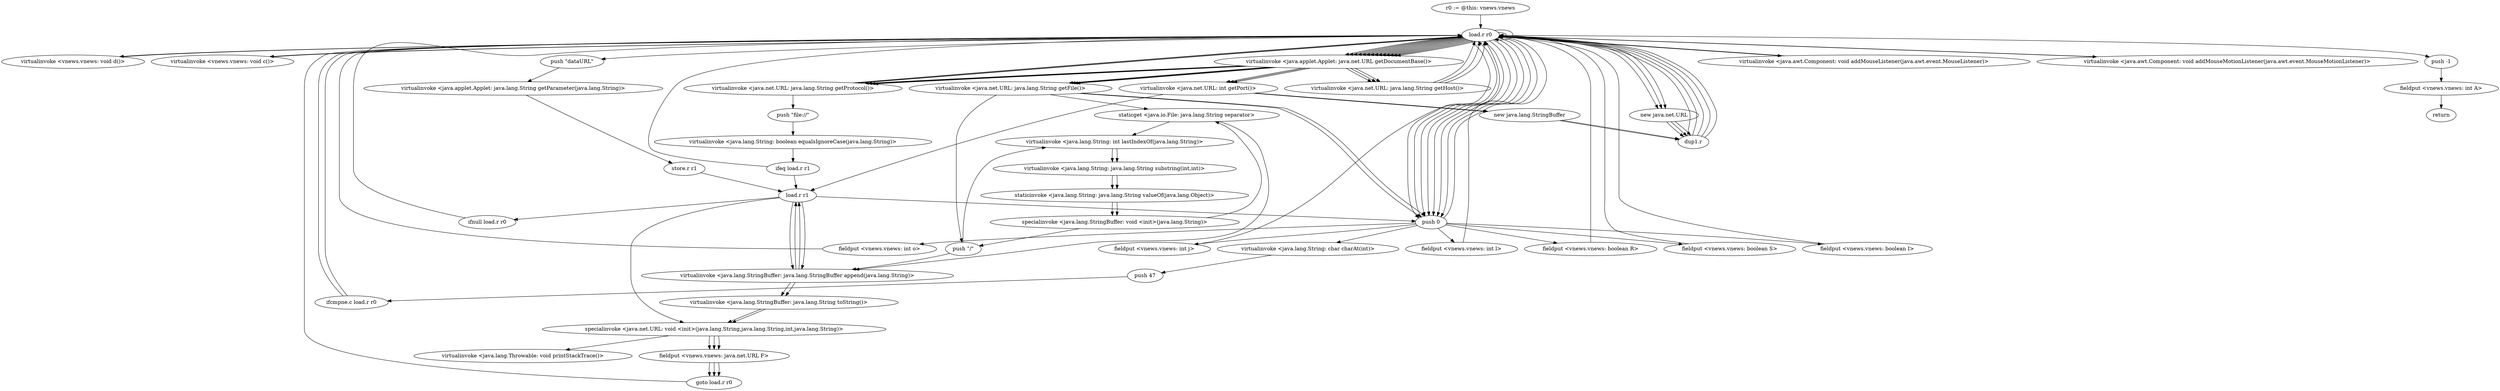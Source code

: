 digraph "" {
    "r0 := @this: vnews.vnews"
    "load.r r0"
    "r0 := @this: vnews.vnews"->"load.r r0";
    "virtualinvoke <vnews.vnews: void d()>"
    "load.r r0"->"virtualinvoke <vnews.vnews: void d()>";
    "virtualinvoke <vnews.vnews: void d()>"->"load.r r0";
    "virtualinvoke <vnews.vnews: void c()>"
    "load.r r0"->"virtualinvoke <vnews.vnews: void c()>";
    "virtualinvoke <vnews.vnews: void c()>"->"load.r r0";
    "push \"dataURL\""
    "load.r r0"->"push \"dataURL\"";
    "virtualinvoke <java.applet.Applet: java.lang.String getParameter(java.lang.String)>"
    "push \"dataURL\""->"virtualinvoke <java.applet.Applet: java.lang.String getParameter(java.lang.String)>";
    "store.r r1"
    "virtualinvoke <java.applet.Applet: java.lang.String getParameter(java.lang.String)>"->"store.r r1";
    "load.r r1"
    "store.r r1"->"load.r r1";
    "ifnull load.r r0"
    "load.r r1"->"ifnull load.r r0";
    "ifnull load.r r0"->"load.r r0";
    "virtualinvoke <java.applet.Applet: java.net.URL getDocumentBase()>"
    "load.r r0"->"virtualinvoke <java.applet.Applet: java.net.URL getDocumentBase()>";
    "virtualinvoke <java.net.URL: java.lang.String getProtocol()>"
    "virtualinvoke <java.applet.Applet: java.net.URL getDocumentBase()>"->"virtualinvoke <java.net.URL: java.lang.String getProtocol()>";
    "push \"file://\""
    "virtualinvoke <java.net.URL: java.lang.String getProtocol()>"->"push \"file://\"";
    "virtualinvoke <java.lang.String: boolean equalsIgnoreCase(java.lang.String)>"
    "push \"file://\""->"virtualinvoke <java.lang.String: boolean equalsIgnoreCase(java.lang.String)>";
    "ifeq load.r r1"
    "virtualinvoke <java.lang.String: boolean equalsIgnoreCase(java.lang.String)>"->"ifeq load.r r1";
    "ifeq load.r r1"->"load.r r0";
    "new java.net.URL"
    "load.r r0"->"new java.net.URL";
    "dup1.r"
    "new java.net.URL"->"dup1.r";
    "dup1.r"->"load.r r0";
    "load.r r0"->"virtualinvoke <java.applet.Applet: java.net.URL getDocumentBase()>";
    "virtualinvoke <java.applet.Applet: java.net.URL getDocumentBase()>"->"virtualinvoke <java.net.URL: java.lang.String getProtocol()>";
    "virtualinvoke <java.net.URL: java.lang.String getProtocol()>"->"load.r r0";
    "load.r r0"->"virtualinvoke <java.applet.Applet: java.net.URL getDocumentBase()>";
    "virtualinvoke <java.net.URL: java.lang.String getHost()>"
    "virtualinvoke <java.applet.Applet: java.net.URL getDocumentBase()>"->"virtualinvoke <java.net.URL: java.lang.String getHost()>";
    "virtualinvoke <java.net.URL: java.lang.String getHost()>"->"load.r r0";
    "load.r r0"->"virtualinvoke <java.applet.Applet: java.net.URL getDocumentBase()>";
    "virtualinvoke <java.net.URL: int getPort()>"
    "virtualinvoke <java.applet.Applet: java.net.URL getDocumentBase()>"->"virtualinvoke <java.net.URL: int getPort()>";
    "new java.lang.StringBuffer"
    "virtualinvoke <java.net.URL: int getPort()>"->"new java.lang.StringBuffer";
    "new java.lang.StringBuffer"->"dup1.r";
    "dup1.r"->"load.r r0";
    "load.r r0"->"virtualinvoke <java.applet.Applet: java.net.URL getDocumentBase()>";
    "virtualinvoke <java.net.URL: java.lang.String getFile()>"
    "virtualinvoke <java.applet.Applet: java.net.URL getDocumentBase()>"->"virtualinvoke <java.net.URL: java.lang.String getFile()>";
    "push 0"
    "virtualinvoke <java.net.URL: java.lang.String getFile()>"->"push 0";
    "push 0"->"load.r r0";
    "load.r r0"->"virtualinvoke <java.applet.Applet: java.net.URL getDocumentBase()>";
    "virtualinvoke <java.applet.Applet: java.net.URL getDocumentBase()>"->"virtualinvoke <java.net.URL: java.lang.String getFile()>";
    "staticget <java.io.File: java.lang.String separator>"
    "virtualinvoke <java.net.URL: java.lang.String getFile()>"->"staticget <java.io.File: java.lang.String separator>";
    "virtualinvoke <java.lang.String: int lastIndexOf(java.lang.String)>"
    "staticget <java.io.File: java.lang.String separator>"->"virtualinvoke <java.lang.String: int lastIndexOf(java.lang.String)>";
    "virtualinvoke <java.lang.String: java.lang.String substring(int,int)>"
    "virtualinvoke <java.lang.String: int lastIndexOf(java.lang.String)>"->"virtualinvoke <java.lang.String: java.lang.String substring(int,int)>";
    "staticinvoke <java.lang.String: java.lang.String valueOf(java.lang.Object)>"
    "virtualinvoke <java.lang.String: java.lang.String substring(int,int)>"->"staticinvoke <java.lang.String: java.lang.String valueOf(java.lang.Object)>";
    "specialinvoke <java.lang.StringBuffer: void <init>(java.lang.String)>"
    "staticinvoke <java.lang.String: java.lang.String valueOf(java.lang.Object)>"->"specialinvoke <java.lang.StringBuffer: void <init>(java.lang.String)>";
    "specialinvoke <java.lang.StringBuffer: void <init>(java.lang.String)>"->"staticget <java.io.File: java.lang.String separator>";
    "virtualinvoke <java.lang.StringBuffer: java.lang.StringBuffer append(java.lang.String)>"
    "staticget <java.io.File: java.lang.String separator>"->"virtualinvoke <java.lang.StringBuffer: java.lang.StringBuffer append(java.lang.String)>";
    "virtualinvoke <java.lang.StringBuffer: java.lang.StringBuffer append(java.lang.String)>"->"load.r r1";
    "load.r r1"->"virtualinvoke <java.lang.StringBuffer: java.lang.StringBuffer append(java.lang.String)>";
    "virtualinvoke <java.lang.StringBuffer: java.lang.String toString()>"
    "virtualinvoke <java.lang.StringBuffer: java.lang.StringBuffer append(java.lang.String)>"->"virtualinvoke <java.lang.StringBuffer: java.lang.String toString()>";
    "specialinvoke <java.net.URL: void <init>(java.lang.String,java.lang.String,int,java.lang.String)>"
    "virtualinvoke <java.lang.StringBuffer: java.lang.String toString()>"->"specialinvoke <java.net.URL: void <init>(java.lang.String,java.lang.String,int,java.lang.String)>";
    "fieldput <vnews.vnews: java.net.URL F>"
    "specialinvoke <java.net.URL: void <init>(java.lang.String,java.lang.String,int,java.lang.String)>"->"fieldput <vnews.vnews: java.net.URL F>";
    "goto load.r r0"
    "fieldput <vnews.vnews: java.net.URL F>"->"goto load.r r0";
    "goto load.r r0"->"load.r r0";
    "load.r r0"->"load.r r0";
    "virtualinvoke <java.awt.Component: void addMouseListener(java.awt.event.MouseListener)>"
    "load.r r0"->"virtualinvoke <java.awt.Component: void addMouseListener(java.awt.event.MouseListener)>";
    "virtualinvoke <java.awt.Component: void addMouseListener(java.awt.event.MouseListener)>"->"load.r r0";
    "load.r r0"->"load.r r0";
    "virtualinvoke <java.awt.Component: void addMouseMotionListener(java.awt.event.MouseMotionListener)>"
    "load.r r0"->"virtualinvoke <java.awt.Component: void addMouseMotionListener(java.awt.event.MouseMotionListener)>";
    "virtualinvoke <java.awt.Component: void addMouseMotionListener(java.awt.event.MouseMotionListener)>"->"load.r r0";
    "load.r r0"->"push 0";
    "fieldput <vnews.vnews: int o>"
    "push 0"->"fieldput <vnews.vnews: int o>";
    "fieldput <vnews.vnews: int o>"->"load.r r0";
    "load.r r0"->"push 0";
    "fieldput <vnews.vnews: int j>"
    "push 0"->"fieldput <vnews.vnews: int j>";
    "fieldput <vnews.vnews: int j>"->"load.r r0";
    "load.r r0"->"push 0";
    "fieldput <vnews.vnews: int l>"
    "push 0"->"fieldput <vnews.vnews: int l>";
    "fieldput <vnews.vnews: int l>"->"load.r r0";
    "load.r r0"->"push 0";
    "fieldput <vnews.vnews: boolean R>"
    "push 0"->"fieldput <vnews.vnews: boolean R>";
    "fieldput <vnews.vnews: boolean R>"->"load.r r0";
    "load.r r0"->"push 0";
    "fieldput <vnews.vnews: boolean S>"
    "push 0"->"fieldput <vnews.vnews: boolean S>";
    "fieldput <vnews.vnews: boolean S>"->"load.r r0";
    "load.r r0"->"push 0";
    "fieldput <vnews.vnews: boolean I>"
    "push 0"->"fieldput <vnews.vnews: boolean I>";
    "fieldput <vnews.vnews: boolean I>"->"load.r r0";
    "push -1"
    "load.r r0"->"push -1";
    "fieldput <vnews.vnews: int A>"
    "push -1"->"fieldput <vnews.vnews: int A>";
    "return"
    "fieldput <vnews.vnews: int A>"->"return";
    "virtualinvoke <java.lang.Throwable: void printStackTrace()>"
    "specialinvoke <java.net.URL: void <init>(java.lang.String,java.lang.String,int,java.lang.String)>"->"virtualinvoke <java.lang.Throwable: void printStackTrace()>";
    "ifeq load.r r1"->"load.r r1";
    "load.r r1"->"push 0";
    "virtualinvoke <java.lang.String: char charAt(int)>"
    "push 0"->"virtualinvoke <java.lang.String: char charAt(int)>";
    "push 47"
    "virtualinvoke <java.lang.String: char charAt(int)>"->"push 47";
    "ifcmpne.c load.r r0"
    "push 47"->"ifcmpne.c load.r r0";
    "ifcmpne.c load.r r0"->"load.r r0";
    "load.r r0"->"new java.net.URL";
    "new java.net.URL"->"dup1.r";
    "dup1.r"->"load.r r0";
    "load.r r0"->"virtualinvoke <java.applet.Applet: java.net.URL getDocumentBase()>";
    "virtualinvoke <java.applet.Applet: java.net.URL getDocumentBase()>"->"virtualinvoke <java.net.URL: java.lang.String getProtocol()>";
    "virtualinvoke <java.net.URL: java.lang.String getProtocol()>"->"load.r r0";
    "load.r r0"->"virtualinvoke <java.applet.Applet: java.net.URL getDocumentBase()>";
    "virtualinvoke <java.applet.Applet: java.net.URL getDocumentBase()>"->"virtualinvoke <java.net.URL: java.lang.String getHost()>";
    "virtualinvoke <java.net.URL: java.lang.String getHost()>"->"load.r r0";
    "load.r r0"->"virtualinvoke <java.applet.Applet: java.net.URL getDocumentBase()>";
    "virtualinvoke <java.applet.Applet: java.net.URL getDocumentBase()>"->"virtualinvoke <java.net.URL: int getPort()>";
    "virtualinvoke <java.net.URL: int getPort()>"->"load.r r1";
    "load.r r1"->"specialinvoke <java.net.URL: void <init>(java.lang.String,java.lang.String,int,java.lang.String)>";
    "specialinvoke <java.net.URL: void <init>(java.lang.String,java.lang.String,int,java.lang.String)>"->"fieldput <vnews.vnews: java.net.URL F>";
    "fieldput <vnews.vnews: java.net.URL F>"->"goto load.r r0";
    "ifcmpne.c load.r r0"->"load.r r0";
    "load.r r0"->"new java.net.URL";
    "new java.net.URL"->"dup1.r";
    "dup1.r"->"load.r r0";
    "load.r r0"->"virtualinvoke <java.applet.Applet: java.net.URL getDocumentBase()>";
    "virtualinvoke <java.applet.Applet: java.net.URL getDocumentBase()>"->"virtualinvoke <java.net.URL: java.lang.String getProtocol()>";
    "virtualinvoke <java.net.URL: java.lang.String getProtocol()>"->"load.r r0";
    "load.r r0"->"virtualinvoke <java.applet.Applet: java.net.URL getDocumentBase()>";
    "virtualinvoke <java.applet.Applet: java.net.URL getDocumentBase()>"->"virtualinvoke <java.net.URL: java.lang.String getHost()>";
    "virtualinvoke <java.net.URL: java.lang.String getHost()>"->"load.r r0";
    "load.r r0"->"virtualinvoke <java.applet.Applet: java.net.URL getDocumentBase()>";
    "virtualinvoke <java.applet.Applet: java.net.URL getDocumentBase()>"->"virtualinvoke <java.net.URL: int getPort()>";
    "virtualinvoke <java.net.URL: int getPort()>"->"new java.lang.StringBuffer";
    "new java.lang.StringBuffer"->"dup1.r";
    "dup1.r"->"load.r r0";
    "load.r r0"->"virtualinvoke <java.applet.Applet: java.net.URL getDocumentBase()>";
    "virtualinvoke <java.applet.Applet: java.net.URL getDocumentBase()>"->"virtualinvoke <java.net.URL: java.lang.String getFile()>";
    "virtualinvoke <java.net.URL: java.lang.String getFile()>"->"push 0";
    "push 0"->"load.r r0";
    "load.r r0"->"virtualinvoke <java.applet.Applet: java.net.URL getDocumentBase()>";
    "virtualinvoke <java.applet.Applet: java.net.URL getDocumentBase()>"->"virtualinvoke <java.net.URL: java.lang.String getFile()>";
    "push \"/\""
    "virtualinvoke <java.net.URL: java.lang.String getFile()>"->"push \"/\"";
    "push \"/\""->"virtualinvoke <java.lang.String: int lastIndexOf(java.lang.String)>";
    "virtualinvoke <java.lang.String: int lastIndexOf(java.lang.String)>"->"virtualinvoke <java.lang.String: java.lang.String substring(int,int)>";
    "virtualinvoke <java.lang.String: java.lang.String substring(int,int)>"->"staticinvoke <java.lang.String: java.lang.String valueOf(java.lang.Object)>";
    "staticinvoke <java.lang.String: java.lang.String valueOf(java.lang.Object)>"->"specialinvoke <java.lang.StringBuffer: void <init>(java.lang.String)>";
    "specialinvoke <java.lang.StringBuffer: void <init>(java.lang.String)>"->"push \"/\"";
    "push \"/\""->"virtualinvoke <java.lang.StringBuffer: java.lang.StringBuffer append(java.lang.String)>";
    "virtualinvoke <java.lang.StringBuffer: java.lang.StringBuffer append(java.lang.String)>"->"load.r r1";
    "load.r r1"->"virtualinvoke <java.lang.StringBuffer: java.lang.StringBuffer append(java.lang.String)>";
    "virtualinvoke <java.lang.StringBuffer: java.lang.StringBuffer append(java.lang.String)>"->"virtualinvoke <java.lang.StringBuffer: java.lang.String toString()>";
    "virtualinvoke <java.lang.StringBuffer: java.lang.String toString()>"->"specialinvoke <java.net.URL: void <init>(java.lang.String,java.lang.String,int,java.lang.String)>";
    "specialinvoke <java.net.URL: void <init>(java.lang.String,java.lang.String,int,java.lang.String)>"->"fieldput <vnews.vnews: java.net.URL F>";
    "fieldput <vnews.vnews: java.net.URL F>"->"goto load.r r0";
}
